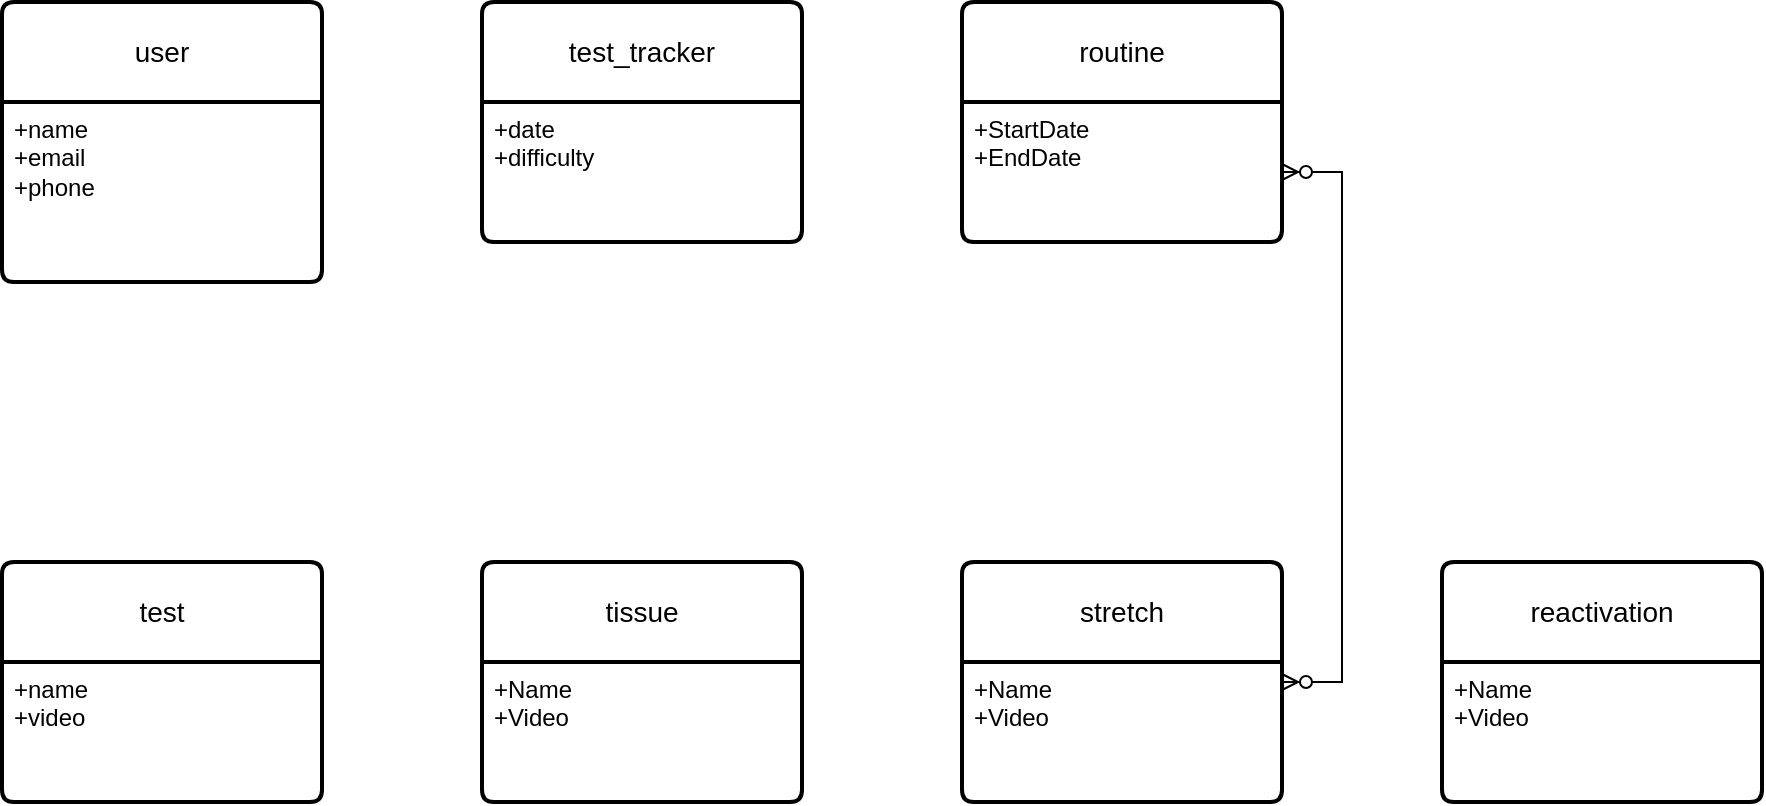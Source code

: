 <mxfile version="22.0.7" type="github">
  <diagram id="R2lEEEUBdFMjLlhIrx00" name="Page-1">
    <mxGraphModel dx="989" dy="1263" grid="1" gridSize="10" guides="1" tooltips="1" connect="1" arrows="1" fold="1" page="1" pageScale="1" pageWidth="1100" pageHeight="850" math="0" shadow="0" extFonts="Permanent Marker^https://fonts.googleapis.com/css?family=Permanent+Marker">
      <root>
        <mxCell id="0" />
        <mxCell id="1" parent="0" />
        <mxCell id="8ILrxgGuAhE1ttV8cGg0-8" value="user" style="swimlane;childLayout=stackLayout;horizontal=1;startSize=50;horizontalStack=0;rounded=1;fontSize=14;fontStyle=0;strokeWidth=2;resizeParent=0;resizeLast=1;shadow=0;dashed=0;align=center;arcSize=4;whiteSpace=wrap;html=1;" vertex="1" parent="1">
          <mxGeometry x="80" y="80" width="160" height="140" as="geometry" />
        </mxCell>
        <mxCell id="8ILrxgGuAhE1ttV8cGg0-9" value="+name&amp;nbsp;&lt;br&gt;+email&lt;br&gt;+phone" style="align=left;strokeColor=none;fillColor=none;spacingLeft=4;fontSize=12;verticalAlign=top;resizable=0;rotatable=0;part=1;html=1;" vertex="1" parent="8ILrxgGuAhE1ttV8cGg0-8">
          <mxGeometry y="50" width="160" height="90" as="geometry" />
        </mxCell>
        <mxCell id="8ILrxgGuAhE1ttV8cGg0-10" value="test" style="swimlane;childLayout=stackLayout;horizontal=1;startSize=50;horizontalStack=0;rounded=1;fontSize=14;fontStyle=0;strokeWidth=2;resizeParent=0;resizeLast=1;shadow=0;dashed=0;align=center;arcSize=4;whiteSpace=wrap;html=1;" vertex="1" parent="1">
          <mxGeometry x="80" y="360" width="160" height="120" as="geometry" />
        </mxCell>
        <mxCell id="8ILrxgGuAhE1ttV8cGg0-11" value="+name&lt;br&gt;+video" style="align=left;strokeColor=none;fillColor=none;spacingLeft=4;fontSize=12;verticalAlign=top;resizable=0;rotatable=0;part=1;html=1;" vertex="1" parent="8ILrxgGuAhE1ttV8cGg0-10">
          <mxGeometry y="50" width="160" height="70" as="geometry" />
        </mxCell>
        <mxCell id="8ILrxgGuAhE1ttV8cGg0-12" value="routine" style="swimlane;childLayout=stackLayout;horizontal=1;startSize=50;horizontalStack=0;rounded=1;fontSize=14;fontStyle=0;strokeWidth=2;resizeParent=0;resizeLast=1;shadow=0;dashed=0;align=center;arcSize=4;whiteSpace=wrap;html=1;" vertex="1" parent="1">
          <mxGeometry x="560" y="80" width="160" height="120" as="geometry" />
        </mxCell>
        <mxCell id="8ILrxgGuAhE1ttV8cGg0-13" value="+StartDate&lt;br&gt;+EndDate&lt;br&gt;" style="align=left;strokeColor=none;fillColor=none;spacingLeft=4;fontSize=12;verticalAlign=top;resizable=0;rotatable=0;part=1;html=1;" vertex="1" parent="8ILrxgGuAhE1ttV8cGg0-12">
          <mxGeometry y="50" width="160" height="70" as="geometry" />
        </mxCell>
        <mxCell id="8ILrxgGuAhE1ttV8cGg0-14" value="tissue" style="swimlane;childLayout=stackLayout;horizontal=1;startSize=50;horizontalStack=0;rounded=1;fontSize=14;fontStyle=0;strokeWidth=2;resizeParent=0;resizeLast=1;shadow=0;dashed=0;align=center;arcSize=4;whiteSpace=wrap;html=1;" vertex="1" parent="1">
          <mxGeometry x="320" y="360" width="160" height="120" as="geometry" />
        </mxCell>
        <mxCell id="8ILrxgGuAhE1ttV8cGg0-15" value="+Name&lt;br&gt;+Video" style="align=left;strokeColor=none;fillColor=none;spacingLeft=4;fontSize=12;verticalAlign=top;resizable=0;rotatable=0;part=1;html=1;" vertex="1" parent="8ILrxgGuAhE1ttV8cGg0-14">
          <mxGeometry y="50" width="160" height="70" as="geometry" />
        </mxCell>
        <mxCell id="8ILrxgGuAhE1ttV8cGg0-16" value="stretch" style="swimlane;childLayout=stackLayout;horizontal=1;startSize=50;horizontalStack=0;rounded=1;fontSize=14;fontStyle=0;strokeWidth=2;resizeParent=0;resizeLast=1;shadow=0;dashed=0;align=center;arcSize=4;whiteSpace=wrap;html=1;" vertex="1" parent="1">
          <mxGeometry x="560" y="360" width="160" height="120" as="geometry" />
        </mxCell>
        <mxCell id="8ILrxgGuAhE1ttV8cGg0-17" value="+Name&lt;br&gt;+Video" style="align=left;strokeColor=none;fillColor=none;spacingLeft=4;fontSize=12;verticalAlign=top;resizable=0;rotatable=0;part=1;html=1;" vertex="1" parent="8ILrxgGuAhE1ttV8cGg0-16">
          <mxGeometry y="50" width="160" height="70" as="geometry" />
        </mxCell>
        <mxCell id="8ILrxgGuAhE1ttV8cGg0-18" value="reactivation" style="swimlane;childLayout=stackLayout;horizontal=1;startSize=50;horizontalStack=0;rounded=1;fontSize=14;fontStyle=0;strokeWidth=2;resizeParent=0;resizeLast=1;shadow=0;dashed=0;align=center;arcSize=4;whiteSpace=wrap;html=1;" vertex="1" parent="1">
          <mxGeometry x="800" y="360" width="160" height="120" as="geometry" />
        </mxCell>
        <mxCell id="8ILrxgGuAhE1ttV8cGg0-19" value="+Name&lt;br&gt;+Video" style="align=left;strokeColor=none;fillColor=none;spacingLeft=4;fontSize=12;verticalAlign=top;resizable=0;rotatable=0;part=1;html=1;" vertex="1" parent="8ILrxgGuAhE1ttV8cGg0-18">
          <mxGeometry y="50" width="160" height="70" as="geometry" />
        </mxCell>
        <mxCell id="8ILrxgGuAhE1ttV8cGg0-22" value="test_tracker" style="swimlane;childLayout=stackLayout;horizontal=1;startSize=50;horizontalStack=0;rounded=1;fontSize=14;fontStyle=0;strokeWidth=2;resizeParent=0;resizeLast=1;shadow=0;dashed=0;align=center;arcSize=4;whiteSpace=wrap;html=1;" vertex="1" parent="1">
          <mxGeometry x="320" y="80" width="160" height="120" as="geometry" />
        </mxCell>
        <mxCell id="8ILrxgGuAhE1ttV8cGg0-23" value="+date&lt;br&gt;+difficulty" style="align=left;strokeColor=none;fillColor=none;spacingLeft=4;fontSize=12;verticalAlign=top;resizable=0;rotatable=0;part=1;html=1;" vertex="1" parent="8ILrxgGuAhE1ttV8cGg0-22">
          <mxGeometry y="50" width="160" height="70" as="geometry" />
        </mxCell>
        <mxCell id="8ILrxgGuAhE1ttV8cGg0-24" value="" style="edgeStyle=entityRelationEdgeStyle;fontSize=12;html=1;endArrow=ERzeroToMany;endFill=1;startArrow=ERzeroToMany;rounded=0;" edge="1" parent="1" source="8ILrxgGuAhE1ttV8cGg0-16" target="8ILrxgGuAhE1ttV8cGg0-13">
          <mxGeometry width="100" height="100" relative="1" as="geometry">
            <mxPoint x="480" y="340" as="sourcePoint" />
            <mxPoint x="550" y="140" as="targetPoint" />
          </mxGeometry>
        </mxCell>
      </root>
    </mxGraphModel>
  </diagram>
</mxfile>
